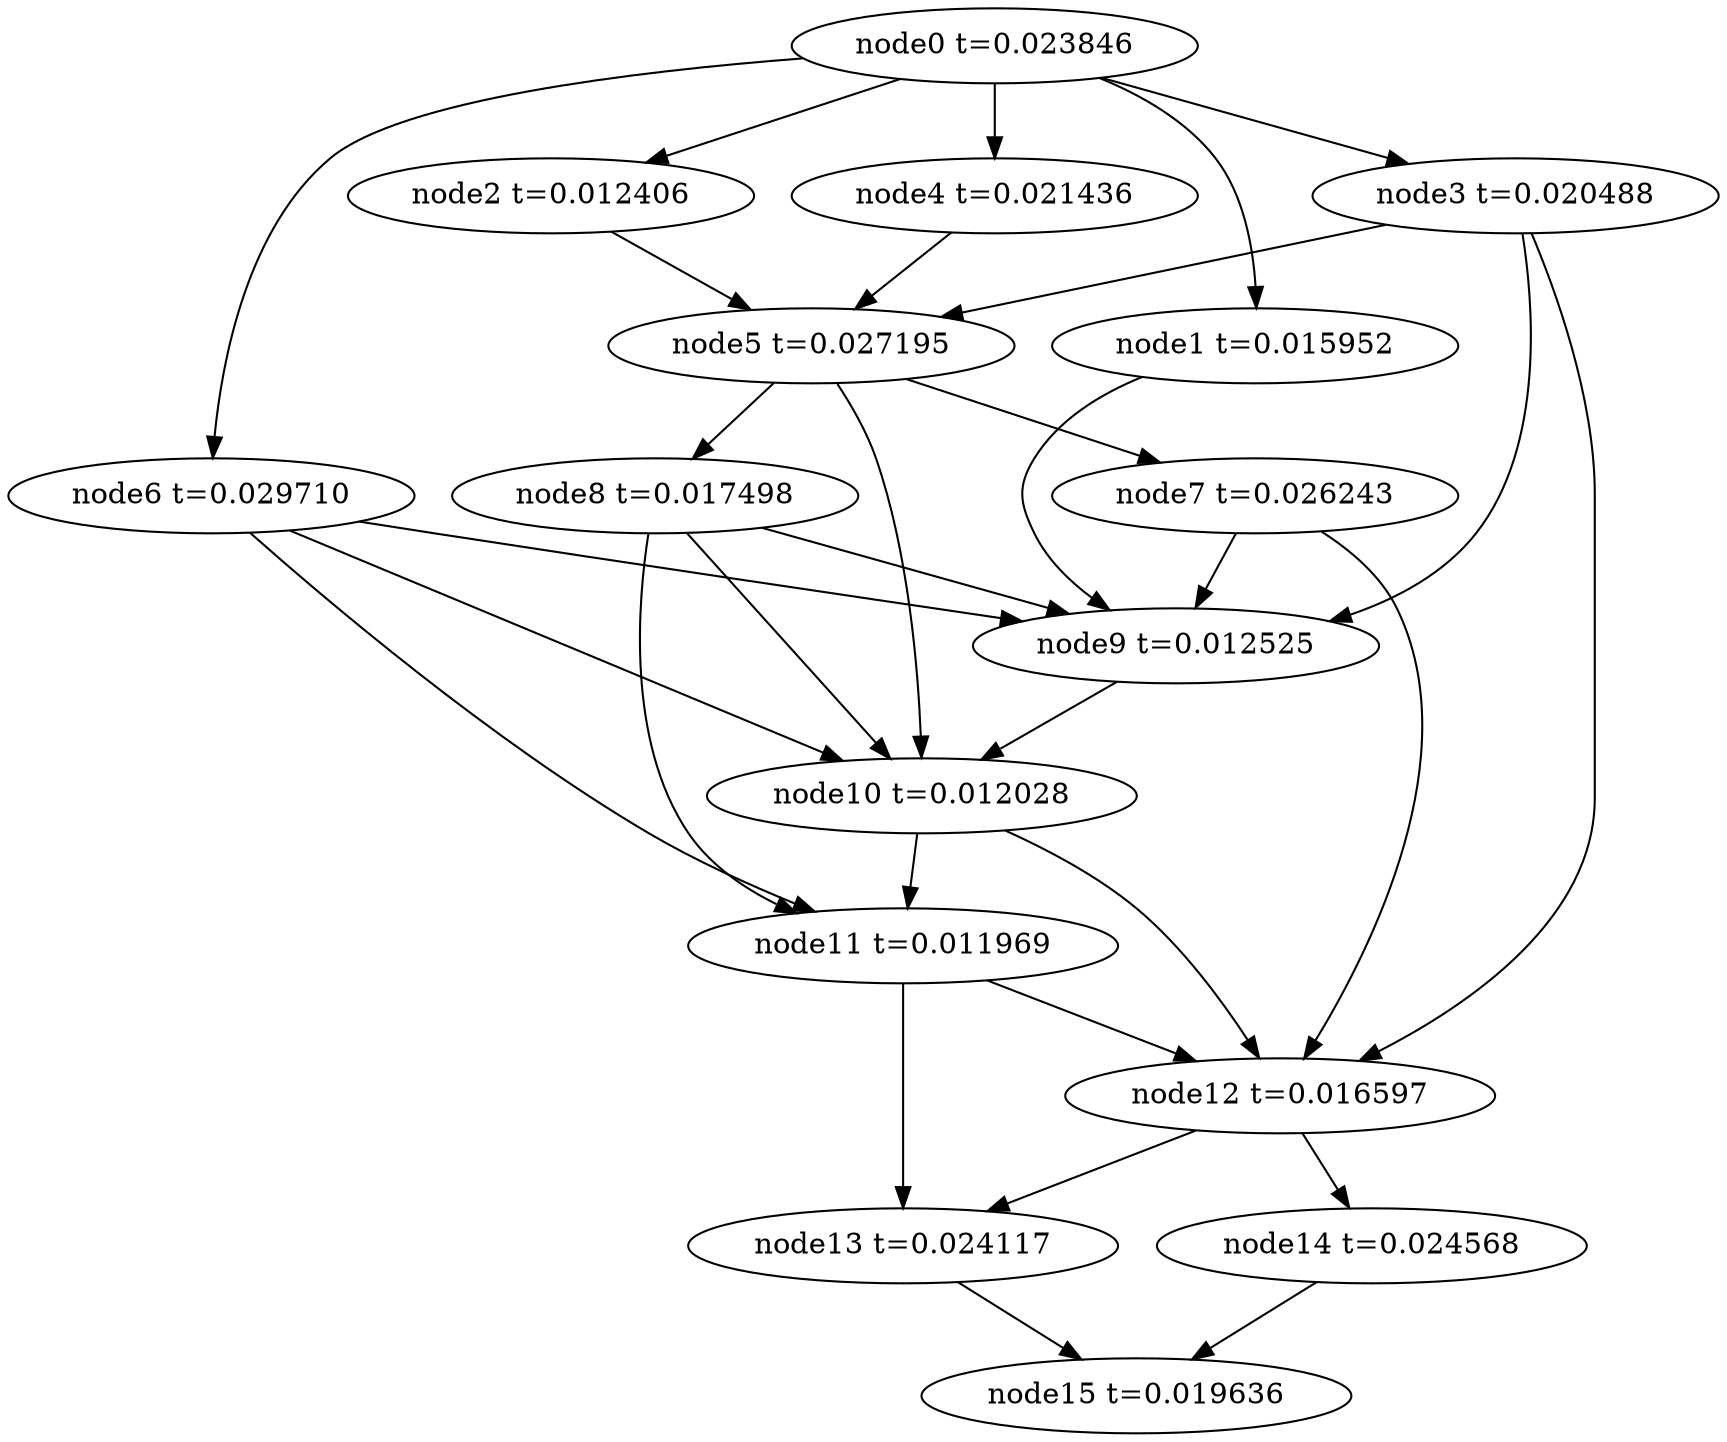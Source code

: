 digraph g{
	node15[label="node15 t=0.019636"]
	node14 -> node15
	node14[label="node14 t=0.024568"];
	node13 -> node15
	node13[label="node13 t=0.024117"];
	node12 -> node14
	node12 -> node13
	node12[label="node12 t=0.016597"];
	node11 -> node13
	node11 -> node12
	node11[label="node11 t=0.011969"];
	node10 -> node12
	node10 -> node11
	node10[label="node10 t=0.012028"];
	node9 -> node10
	node9[label="node9 t=0.012525"];
	node8 -> node11
	node8 -> node10
	node8 -> node9
	node8[label="node8 t=0.017498"];
	node7 -> node12
	node7 -> node9
	node7[label="node7 t=0.026243"];
	node6 -> node11
	node6 -> node10
	node6 -> node9
	node6[label="node6 t=0.029710"];
	node5 -> node10
	node5 -> node8
	node5 -> node7
	node5[label="node5 t=0.027195"];
	node4 -> node5
	node4[label="node4 t=0.021436"];
	node3 -> node12
	node3 -> node9
	node3 -> node5
	node3[label="node3 t=0.020488"];
	node2 -> node5
	node2[label="node2 t=0.012406"];
	node1 -> node9
	node1[label="node1 t=0.015952"];
	node0 -> node6
	node0 -> node4
	node0 -> node3
	node0 -> node2
	node0 -> node1
	node0[label="node0 t=0.023846"];
}
